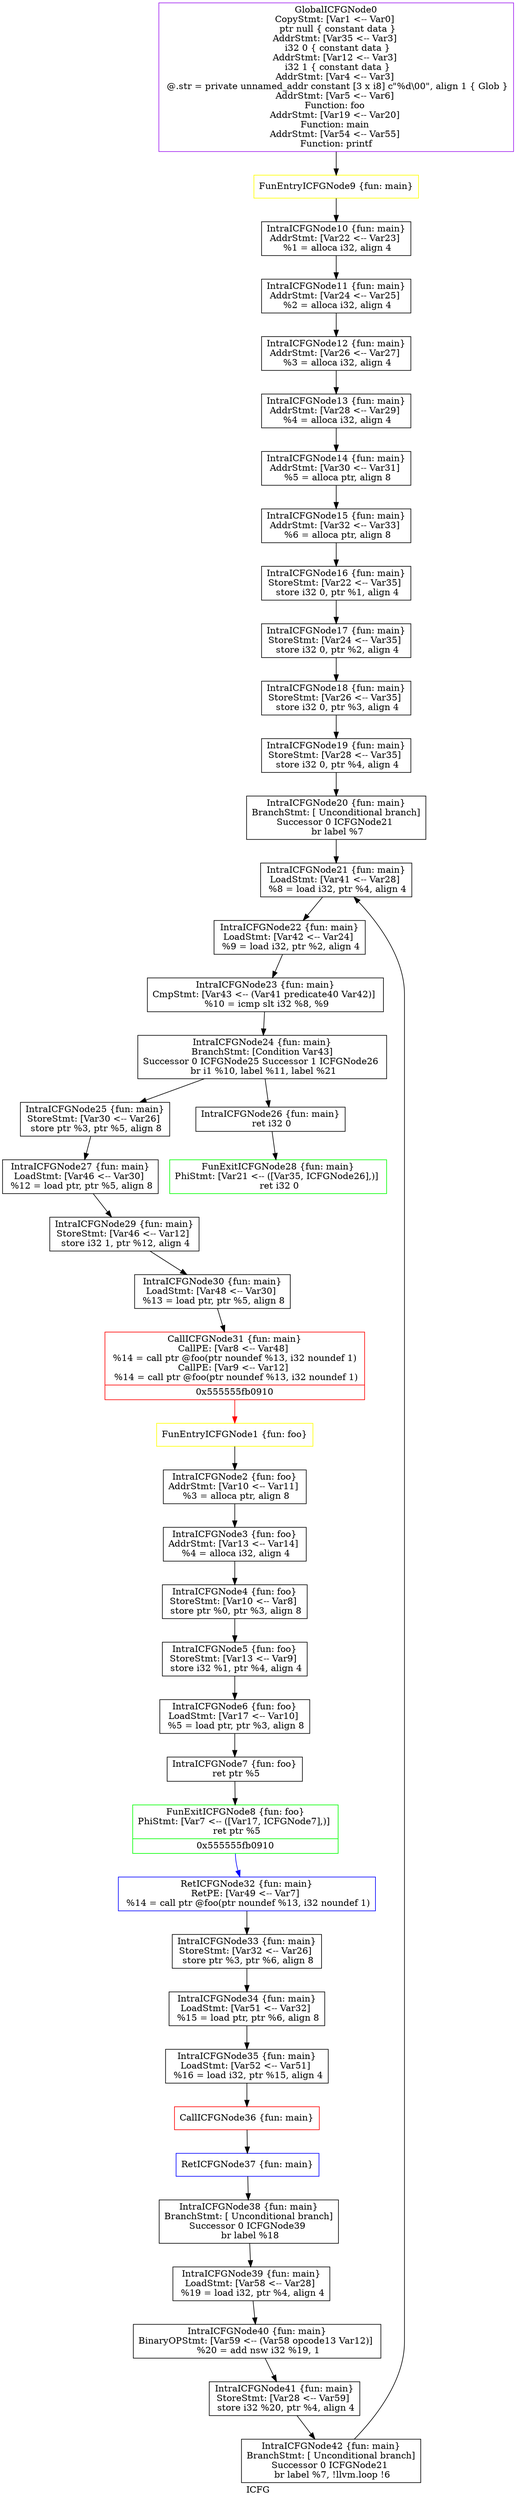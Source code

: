 digraph "ICFG" {
	label="ICFG";

	Node0x555555fc4a80 [shape=record,color=purple,label="{GlobalICFGNode0\nCopyStmt: [Var1 \<-- Var0]  \n ptr null \{ constant data \}\nAddrStmt: [Var35 \<-- Var3]  \n i32 0 \{ constant data \}\nAddrStmt: [Var12 \<-- Var3]  \n i32 1 \{ constant data \}\nAddrStmt: [Var4 \<-- Var3]  \n @.str = private unnamed_addr constant [3 x i8] c\"%d\\00\", align 1 \{ Glob  \}\nAddrStmt: [Var5 \<-- Var6]  \nFunction: foo \nAddrStmt: [Var19 \<-- Var20]  \nFunction: main \nAddrStmt: [Var54 \<-- Var55]  \nFunction: printf }"];
	Node0x555555fc4a80 -> Node0x555555f460d0[style=solid];
	Node0x555555f40f20 [shape=record,color=yellow,label="{FunEntryICFGNode1 \{fun: foo\}}"];
	Node0x555555f40f20 -> Node0x555555f79410[style=solid];
	Node0x555555f79410 [shape=record,color=black,label="{IntraICFGNode2 \{fun: foo\}\nAddrStmt: [Var10 \<-- Var11]  \n   %3 = alloca ptr, align 8 }"];
	Node0x555555f79410 -> Node0x555555f4fc10[style=solid];
	Node0x555555f4fc10 [shape=record,color=black,label="{IntraICFGNode3 \{fun: foo\}\nAddrStmt: [Var13 \<-- Var14]  \n   %4 = alloca i32, align 4 }"];
	Node0x555555f4fc10 -> Node0x555555fa2270[style=solid];
	Node0x555555fa2270 [shape=record,color=black,label="{IntraICFGNode4 \{fun: foo\}\nStoreStmt: [Var10 \<-- Var8]  \n   store ptr %0, ptr %3, align 8 }"];
	Node0x555555fa2270 -> Node0x555555f3f4a0[style=solid];
	Node0x555555f3f4a0 [shape=record,color=black,label="{IntraICFGNode5 \{fun: foo\}\nStoreStmt: [Var13 \<-- Var9]  \n   store i32 %1, ptr %4, align 4 }"];
	Node0x555555f3f4a0 -> Node0x555555f63310[style=solid];
	Node0x555555f63310 [shape=record,color=black,label="{IntraICFGNode6 \{fun: foo\}\nLoadStmt: [Var17 \<-- Var10]  \n   %5 = load ptr, ptr %3, align 8 }"];
	Node0x555555f63310 -> Node0x555555f40db0[style=solid];
	Node0x555555f40db0 [shape=record,color=black,label="{IntraICFGNode7 \{fun: foo\}\n   ret ptr %5 }"];
	Node0x555555f40db0 -> Node0x555555f8f6a0[style=solid];
	Node0x555555f8f6a0 [shape=record,color=green,label="{FunExitICFGNode8 \{fun: foo\}\nPhiStmt: [Var7 \<-- ([Var17, ICFGNode7],)]  \n   ret ptr %5 |{<s0>0x555555fb0910}}"];
	Node0x555555f8f6a0:s0 -> Node0x555555f37490[style=solid,color=blue];
	Node0x555555f460d0 [shape=record,color=yellow,label="{FunEntryICFGNode9 \{fun: main\}}"];
	Node0x555555f460d0 -> Node0x555555facef0[style=solid];
	Node0x555555facef0 [shape=record,color=black,label="{IntraICFGNode10 \{fun: main\}\nAddrStmt: [Var22 \<-- Var23]  \n   %1 = alloca i32, align 4 }"];
	Node0x555555facef0 -> Node0x555555f96050[style=solid];
	Node0x555555f96050 [shape=record,color=black,label="{IntraICFGNode11 \{fun: main\}\nAddrStmt: [Var24 \<-- Var25]  \n   %2 = alloca i32, align 4 }"];
	Node0x555555f96050 -> Node0x555555f6c2f0[style=solid];
	Node0x555555f6c2f0 [shape=record,color=black,label="{IntraICFGNode12 \{fun: main\}\nAddrStmt: [Var26 \<-- Var27]  \n   %3 = alloca i32, align 4 }"];
	Node0x555555f6c2f0 -> Node0x555555f8d3d0[style=solid];
	Node0x555555f8d3d0 [shape=record,color=black,label="{IntraICFGNode13 \{fun: main\}\nAddrStmt: [Var28 \<-- Var29]  \n   %4 = alloca i32, align 4 }"];
	Node0x555555f8d3d0 -> Node0x555555f839c0[style=solid];
	Node0x555555f839c0 [shape=record,color=black,label="{IntraICFGNode14 \{fun: main\}\nAddrStmt: [Var30 \<-- Var31]  \n   %5 = alloca ptr, align 8 }"];
	Node0x555555f839c0 -> Node0x555555f99480[style=solid];
	Node0x555555f99480 [shape=record,color=black,label="{IntraICFGNode15 \{fun: main\}\nAddrStmt: [Var32 \<-- Var33]  \n   %6 = alloca ptr, align 8 }"];
	Node0x555555f99480 -> Node0x555555fb5600[style=solid];
	Node0x555555fb5600 [shape=record,color=black,label="{IntraICFGNode16 \{fun: main\}\nStoreStmt: [Var22 \<-- Var35]  \n   store i32 0, ptr %1, align 4 }"];
	Node0x555555fb5600 -> Node0x555555f6cbd0[style=solid];
	Node0x555555f6cbd0 [shape=record,color=black,label="{IntraICFGNode17 \{fun: main\}\nStoreStmt: [Var24 \<-- Var35]  \n   store i32 0, ptr %2, align 4 }"];
	Node0x555555f6cbd0 -> Node0x555555fc3da0[style=solid];
	Node0x555555fc3da0 [shape=record,color=black,label="{IntraICFGNode18 \{fun: main\}\nStoreStmt: [Var26 \<-- Var35]  \n   store i32 0, ptr %3, align 4 }"];
	Node0x555555fc3da0 -> Node0x555555f384a0[style=solid];
	Node0x555555f384a0 [shape=record,color=black,label="{IntraICFGNode19 \{fun: main\}\nStoreStmt: [Var28 \<-- Var35]  \n   store i32 0, ptr %4, align 4 }"];
	Node0x555555f384a0 -> Node0x555555f70b20[style=solid];
	Node0x555555f70b20 [shape=record,color=black,label="{IntraICFGNode20 \{fun: main\}\nBranchStmt: [ Unconditional branch]\nSuccessor 0 ICFGNode21   \n   br label %7 }"];
	Node0x555555f70b20 -> Node0x555555f979f0[style=solid];
	Node0x555555f979f0 [shape=record,color=black,label="{IntraICFGNode21 \{fun: main\}\nLoadStmt: [Var41 \<-- Var28]  \n   %8 = load i32, ptr %4, align 4 }"];
	Node0x555555f979f0 -> Node0x555555fc3bf0[style=solid];
	Node0x555555fc3bf0 [shape=record,color=black,label="{IntraICFGNode22 \{fun: main\}\nLoadStmt: [Var42 \<-- Var24]  \n   %9 = load i32, ptr %2, align 4 }"];
	Node0x555555fc3bf0 -> Node0x555555f47140[style=solid];
	Node0x555555f47140 [shape=record,color=black,label="{IntraICFGNode23 \{fun: main\}\nCmpStmt: [Var43 \<-- (Var41 predicate40 Var42)]  \n   %10 = icmp slt i32 %8, %9 }"];
	Node0x555555f47140 -> Node0x555555f97dc0[style=solid];
	Node0x555555f97dc0 [shape=record,color=black,label="{IntraICFGNode24 \{fun: main\}\nBranchStmt: [Condition Var43]\nSuccessor 0 ICFGNode25   Successor 1 ICFGNode26   \n   br i1 %10, label %11, label %21 }"];
	Node0x555555f97dc0 -> Node0x555555f68e10[style=solid];
	Node0x555555f97dc0 -> Node0x555555fc4310[style=solid];
	Node0x555555f68e10 [shape=record,color=black,label="{IntraICFGNode25 \{fun: main\}\nStoreStmt: [Var30 \<-- Var26]  \n   store ptr %3, ptr %5, align 8 }"];
	Node0x555555f68e10 -> Node0x555555f4f900[style=solid];
	Node0x555555fc4310 [shape=record,color=black,label="{IntraICFGNode26 \{fun: main\}\n   ret i32 0 }"];
	Node0x555555fc4310 -> Node0x555555fc4160[style=solid];
	Node0x555555f4f900 [shape=record,color=black,label="{IntraICFGNode27 \{fun: main\}\nLoadStmt: [Var46 \<-- Var30]  \n   %12 = load ptr, ptr %5, align 8 }"];
	Node0x555555f4f900 -> Node0x555555f60840[style=solid];
	Node0x555555fc4160 [shape=record,color=green,label="{FunExitICFGNode28 \{fun: main\}\nPhiStmt: [Var21 \<-- ([Var35, ICFGNode26],)]  \n   ret i32 0 }"];
	Node0x555555f60840 [shape=record,color=black,label="{IntraICFGNode29 \{fun: main\}\nStoreStmt: [Var46 \<-- Var12]  \n   store i32 1, ptr %12, align 4 }"];
	Node0x555555f60840 -> Node0x555555f60e00[style=solid];
	Node0x555555f60e00 [shape=record,color=black,label="{IntraICFGNode30 \{fun: main\}\nLoadStmt: [Var48 \<-- Var30]  \n   %13 = load ptr, ptr %5, align 8 }"];
	Node0x555555f60e00 -> Node0x555555f567a0[style=solid];
	Node0x555555f567a0 [shape=record,color=red,label="{CallICFGNode31 \{fun: main\}\nCallPE: [Var8 \<-- Var48]  \n   %14 = call ptr @foo(ptr noundef %13, i32 noundef 1) \nCallPE: [Var9 \<-- Var12]  \n   %14 = call ptr @foo(ptr noundef %13, i32 noundef 1) |{<s0>0x555555fb0910}}"];
	Node0x555555f567a0:s0 -> Node0x555555f40f20[style=solid,color=red];
	Node0x555555f37490 [shape=record,color=blue,label="{RetICFGNode32 \{fun: main\}\nRetPE: [Var49 \<-- Var7]  \n   %14 = call ptr @foo(ptr noundef %13, i32 noundef 1) }"];
	Node0x555555f37490 -> Node0x555555f61ea0[style=solid];
	Node0x555555f61ea0 [shape=record,color=black,label="{IntraICFGNode33 \{fun: main\}\nStoreStmt: [Var32 \<-- Var26]  \n   store ptr %3, ptr %6, align 8 }"];
	Node0x555555f61ea0 -> Node0x555555f4c280[style=solid];
	Node0x555555f4c280 [shape=record,color=black,label="{IntraICFGNode34 \{fun: main\}\nLoadStmt: [Var51 \<-- Var32]  \n   %15 = load ptr, ptr %6, align 8 }"];
	Node0x555555f4c280 -> Node0x555555fc45a0[style=solid];
	Node0x555555fc45a0 [shape=record,color=black,label="{IntraICFGNode35 \{fun: main\}\nLoadStmt: [Var52 \<-- Var51]  \n   %16 = load i32, ptr %15, align 4 }"];
	Node0x555555fc45a0 -> Node0x555555f34cd0[style=solid];
	Node0x555555f34cd0 [shape=record,color=red,label="{CallICFGNode36 \{fun: main\}}"];
	Node0x555555f34cd0 -> Node0x555555f22a20[style=solid];
	Node0x555555f22a20 [shape=record,color=blue,label="{RetICFGNode37 \{fun: main\}}"];
	Node0x555555f22a20 -> Node0x555555f92010[style=solid];
	Node0x555555f92010 [shape=record,color=black,label="{IntraICFGNode38 \{fun: main\}\nBranchStmt: [ Unconditional branch]\nSuccessor 0 ICFGNode39   \n   br label %18 }"];
	Node0x555555f92010 -> Node0x555555f60f80[style=solid];
	Node0x555555f60f80 [shape=record,color=black,label="{IntraICFGNode39 \{fun: main\}\nLoadStmt: [Var58 \<-- Var28]  \n   %19 = load i32, ptr %4, align 4 }"];
	Node0x555555f60f80 -> Node0x555555fc38f0[style=solid];
	Node0x555555fc38f0 [shape=record,color=black,label="{IntraICFGNode40 \{fun: main\}\nBinaryOPStmt: [Var59 \<-- (Var58 opcode13 Var12)]  \n   %20 = add nsw i32 %19, 1 }"];
	Node0x555555fc38f0 -> Node0x555555f625b0[style=solid];
	Node0x555555f625b0 [shape=record,color=black,label="{IntraICFGNode41 \{fun: main\}\nStoreStmt: [Var28 \<-- Var59]  \n   store i32 %20, ptr %4, align 4 }"];
	Node0x555555f625b0 -> Node0x555555f9b7c0[style=solid];
	Node0x555555f9b7c0 [shape=record,color=black,label="{IntraICFGNode42 \{fun: main\}\nBranchStmt: [ Unconditional branch]\nSuccessor 0 ICFGNode21   \n   br label %7, !llvm.loop !6 }"];
	Node0x555555f9b7c0 -> Node0x555555f979f0[style=solid];
}
